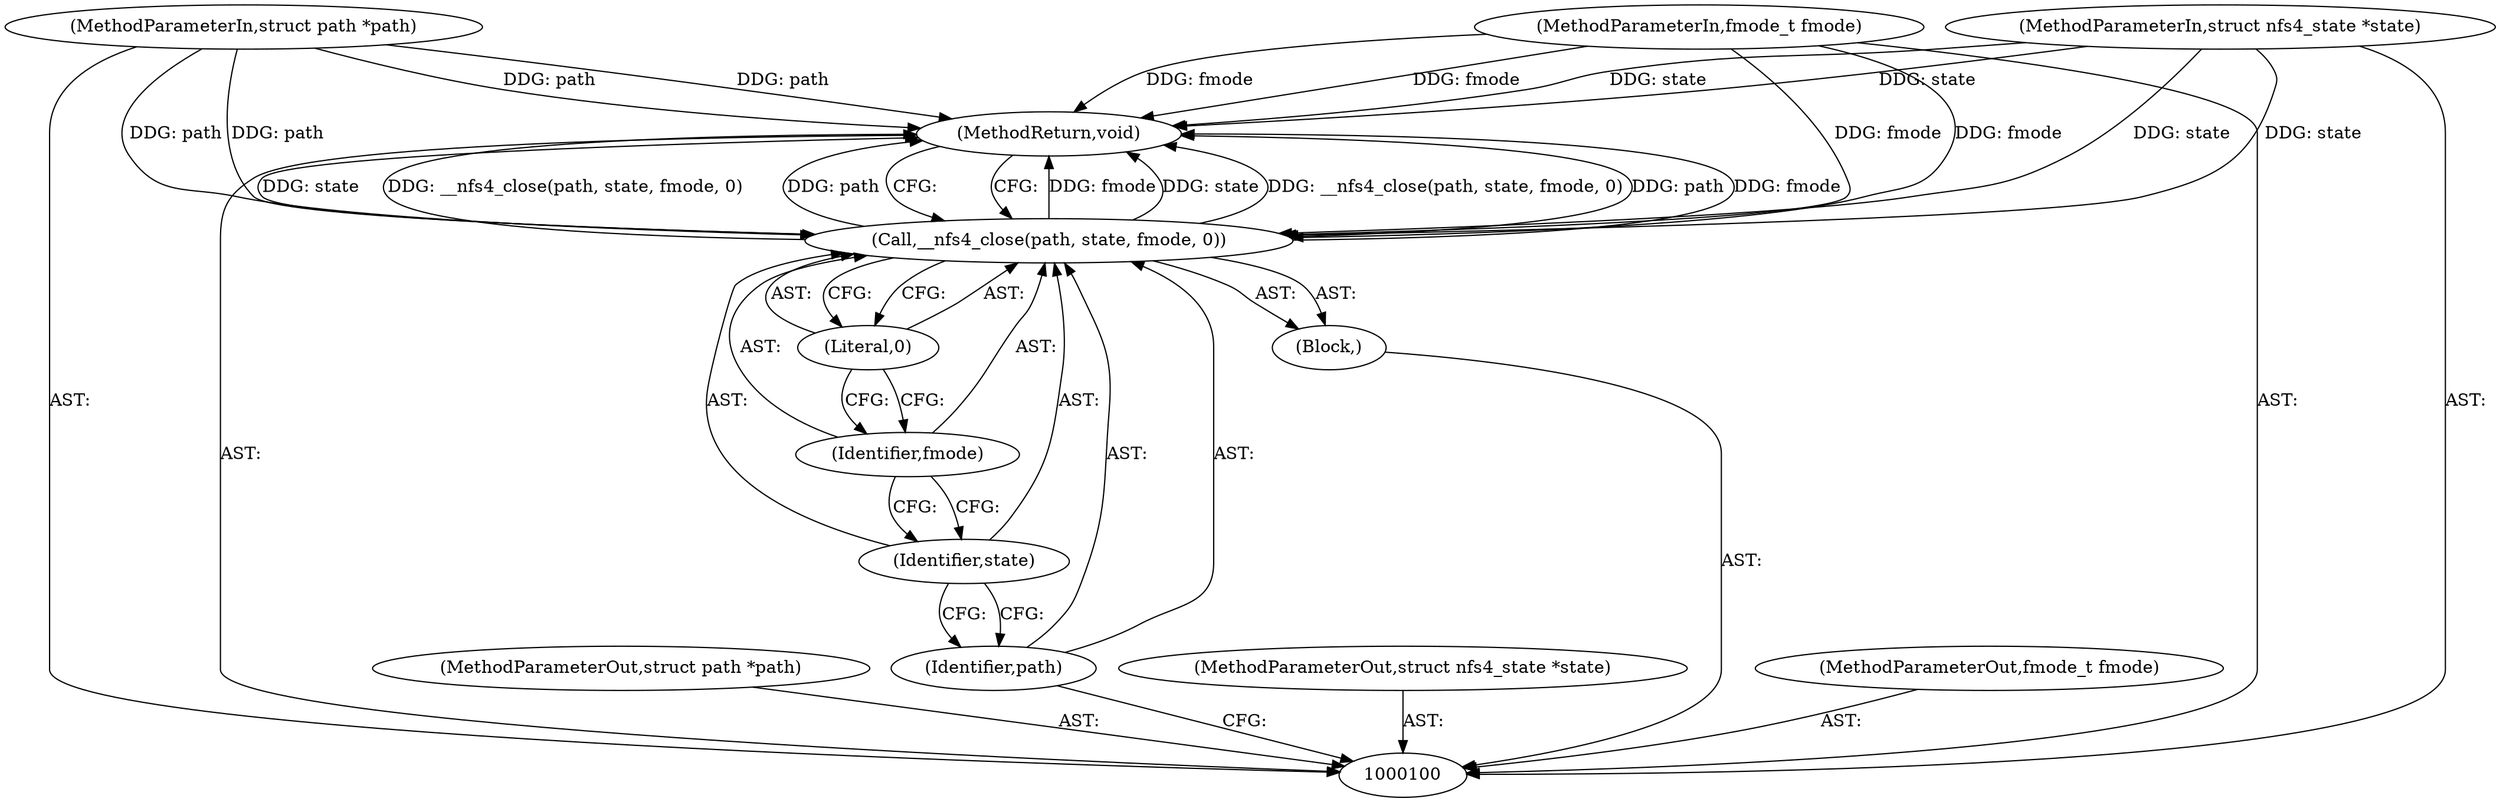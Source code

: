 digraph "0_linux_dc0b027dfadfcb8a5504f7d8052754bf8d501ab9_27" {
"1000110" [label="(MethodReturn,void)"];
"1000101" [label="(MethodParameterIn,struct path *path)"];
"1000124" [label="(MethodParameterOut,struct path *path)"];
"1000102" [label="(MethodParameterIn,struct nfs4_state *state)"];
"1000125" [label="(MethodParameterOut,struct nfs4_state *state)"];
"1000103" [label="(MethodParameterIn,fmode_t fmode)"];
"1000126" [label="(MethodParameterOut,fmode_t fmode)"];
"1000104" [label="(Block,)"];
"1000105" [label="(Call,__nfs4_close(path, state, fmode, 0))"];
"1000106" [label="(Identifier,path)"];
"1000107" [label="(Identifier,state)"];
"1000108" [label="(Identifier,fmode)"];
"1000109" [label="(Literal,0)"];
"1000110" -> "1000100"  [label="AST: "];
"1000110" -> "1000105"  [label="CFG: "];
"1000105" -> "1000110"  [label="DDG: fmode"];
"1000105" -> "1000110"  [label="DDG: state"];
"1000105" -> "1000110"  [label="DDG: __nfs4_close(path, state, fmode, 0)"];
"1000105" -> "1000110"  [label="DDG: path"];
"1000103" -> "1000110"  [label="DDG: fmode"];
"1000102" -> "1000110"  [label="DDG: state"];
"1000101" -> "1000110"  [label="DDG: path"];
"1000101" -> "1000100"  [label="AST: "];
"1000101" -> "1000110"  [label="DDG: path"];
"1000101" -> "1000105"  [label="DDG: path"];
"1000124" -> "1000100"  [label="AST: "];
"1000102" -> "1000100"  [label="AST: "];
"1000102" -> "1000110"  [label="DDG: state"];
"1000102" -> "1000105"  [label="DDG: state"];
"1000125" -> "1000100"  [label="AST: "];
"1000103" -> "1000100"  [label="AST: "];
"1000103" -> "1000110"  [label="DDG: fmode"];
"1000103" -> "1000105"  [label="DDG: fmode"];
"1000126" -> "1000100"  [label="AST: "];
"1000104" -> "1000100"  [label="AST: "];
"1000105" -> "1000104"  [label="AST: "];
"1000105" -> "1000104"  [label="AST: "];
"1000105" -> "1000109"  [label="CFG: "];
"1000106" -> "1000105"  [label="AST: "];
"1000107" -> "1000105"  [label="AST: "];
"1000108" -> "1000105"  [label="AST: "];
"1000109" -> "1000105"  [label="AST: "];
"1000110" -> "1000105"  [label="CFG: "];
"1000105" -> "1000110"  [label="DDG: fmode"];
"1000105" -> "1000110"  [label="DDG: state"];
"1000105" -> "1000110"  [label="DDG: __nfs4_close(path, state, fmode, 0)"];
"1000105" -> "1000110"  [label="DDG: path"];
"1000101" -> "1000105"  [label="DDG: path"];
"1000102" -> "1000105"  [label="DDG: state"];
"1000103" -> "1000105"  [label="DDG: fmode"];
"1000106" -> "1000105"  [label="AST: "];
"1000106" -> "1000100"  [label="CFG: "];
"1000107" -> "1000106"  [label="CFG: "];
"1000107" -> "1000105"  [label="AST: "];
"1000107" -> "1000106"  [label="CFG: "];
"1000108" -> "1000107"  [label="CFG: "];
"1000108" -> "1000105"  [label="AST: "];
"1000108" -> "1000107"  [label="CFG: "];
"1000109" -> "1000108"  [label="CFG: "];
"1000109" -> "1000105"  [label="AST: "];
"1000109" -> "1000108"  [label="CFG: "];
"1000105" -> "1000109"  [label="CFG: "];
}
